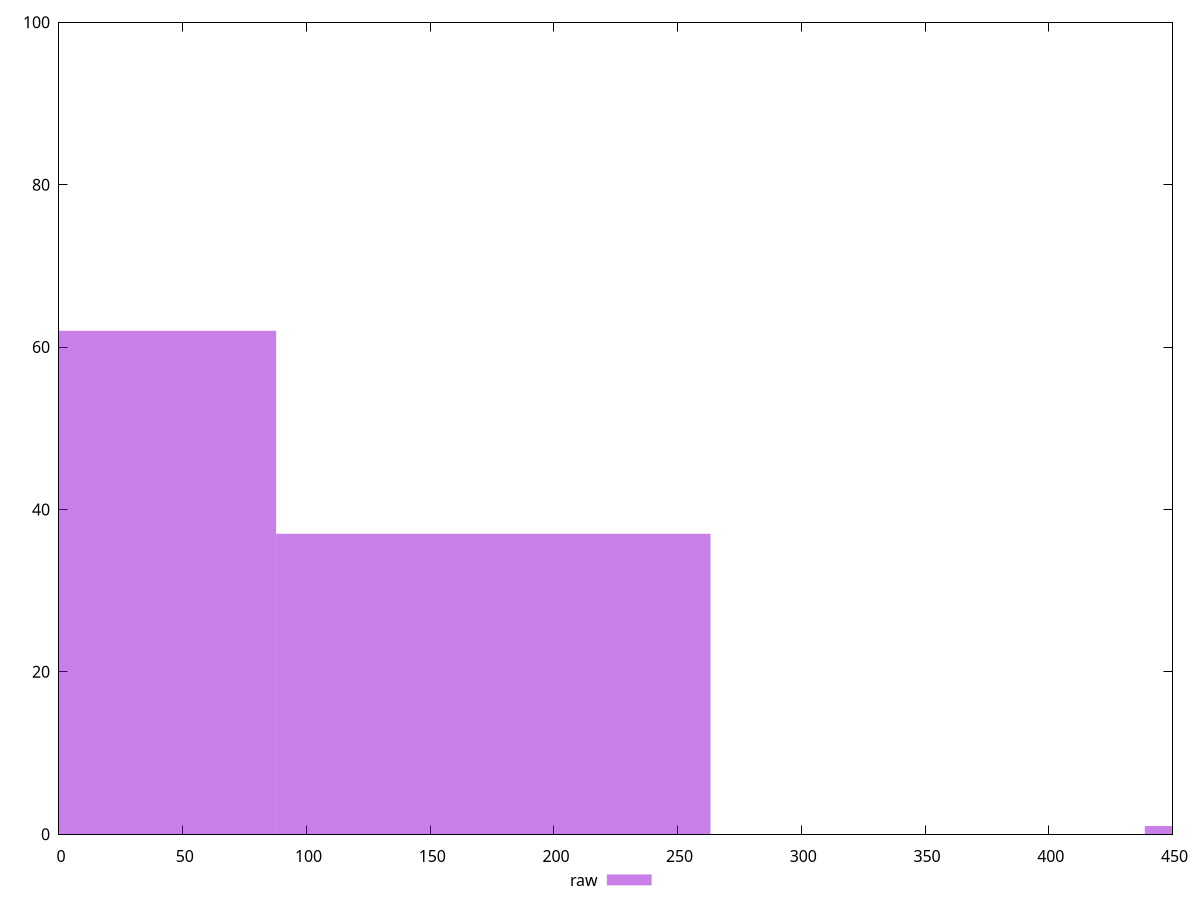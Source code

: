 reset

$raw <<EOF
526.5731484669504 1
175.52438282231682 37
0 62
EOF

set key outside below
set boxwidth 175.52438282231682
set xrange [0:450]
set yrange [0:100]
set trange [0:100]
set style fill transparent solid 0.5 noborder
set terminal svg size 640, 490 enhanced background rgb 'white'
set output "report_00019_2021-02-10T18-14-37.922Z//unused-css-rules/samples/pages+cached/raw/histogram.svg"

plot $raw title "raw" with boxes

reset
